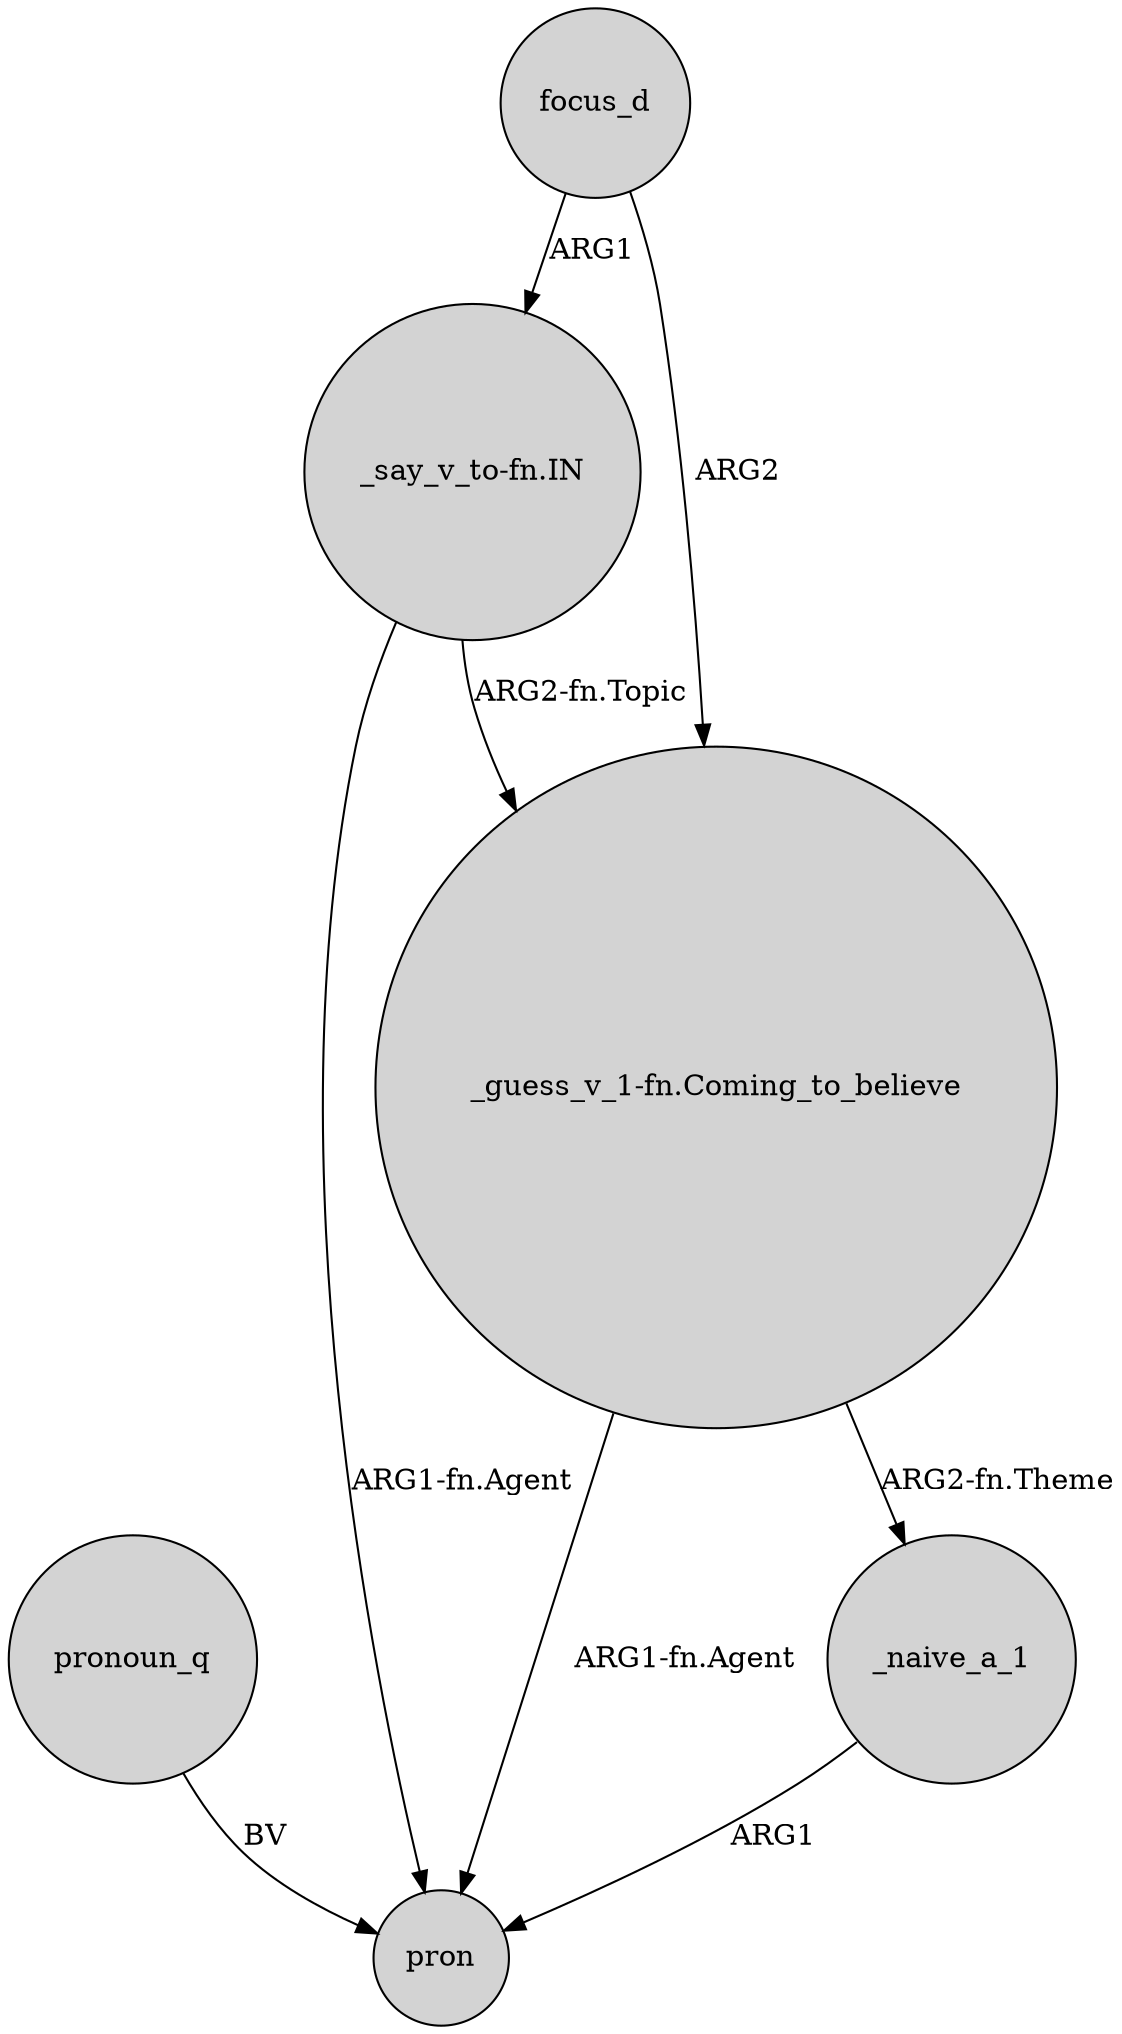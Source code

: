 digraph {
	node [shape=circle style=filled]
	"_say_v_to-fn.IN" -> "_guess_v_1-fn.Coming_to_believe" [label="ARG2-fn.Topic"]
	_naive_a_1 -> pron [label=ARG1]
	"_guess_v_1-fn.Coming_to_believe" -> _naive_a_1 [label="ARG2-fn.Theme"]
	focus_d -> "_guess_v_1-fn.Coming_to_believe" [label=ARG2]
	"_guess_v_1-fn.Coming_to_believe" -> pron [label="ARG1-fn.Agent"]
	focus_d -> "_say_v_to-fn.IN" [label=ARG1]
	"_say_v_to-fn.IN" -> pron [label="ARG1-fn.Agent"]
	pronoun_q -> pron [label=BV]
}
